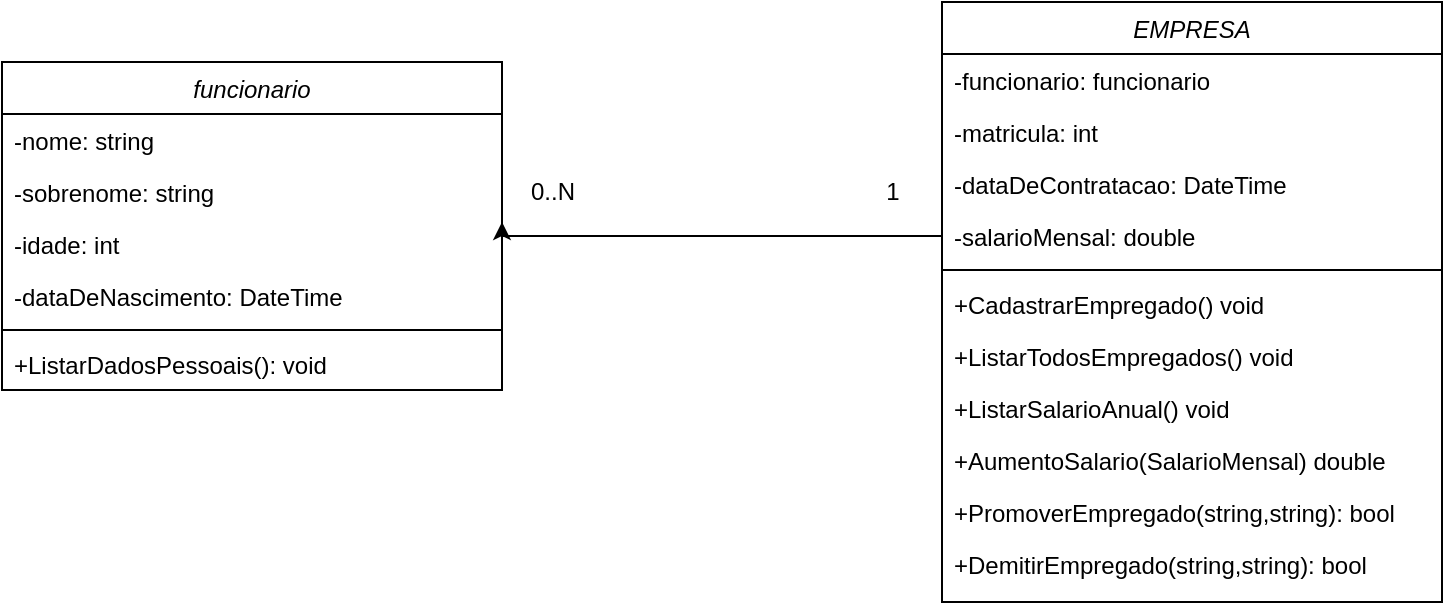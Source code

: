 <mxfile version="22.0.2" type="github">
  <diagram id="C5RBs43oDa-KdzZeNtuy" name="Page-1">
    <mxGraphModel dx="1050" dy="566" grid="1" gridSize="10" guides="1" tooltips="1" connect="1" arrows="1" fold="1" page="1" pageScale="1" pageWidth="827" pageHeight="1169" math="0" shadow="0">
      <root>
        <mxCell id="WIyWlLk6GJQsqaUBKTNV-0" />
        <mxCell id="WIyWlLk6GJQsqaUBKTNV-1" parent="WIyWlLk6GJQsqaUBKTNV-0" />
        <mxCell id="zkfFHV4jXpPFQw0GAbJ--0" value="funcionario" style="swimlane;fontStyle=2;align=center;verticalAlign=top;childLayout=stackLayout;horizontal=1;startSize=26;horizontalStack=0;resizeParent=1;resizeLast=0;collapsible=1;marginBottom=0;rounded=0;shadow=0;strokeWidth=1;" parent="WIyWlLk6GJQsqaUBKTNV-1" vertex="1">
          <mxGeometry x="60" y="100" width="250" height="164" as="geometry">
            <mxRectangle x="230" y="140" width="160" height="26" as="alternateBounds" />
          </mxGeometry>
        </mxCell>
        <mxCell id="zkfFHV4jXpPFQw0GAbJ--1" value="-nome: string" style="text;align=left;verticalAlign=top;spacingLeft=4;spacingRight=4;overflow=hidden;rotatable=0;points=[[0,0.5],[1,0.5]];portConstraint=eastwest;" parent="zkfFHV4jXpPFQw0GAbJ--0" vertex="1">
          <mxGeometry y="26" width="250" height="26" as="geometry" />
        </mxCell>
        <mxCell id="eSa_x4oPuLmLNxJjoFCR-0" value="-sobrenome: string" style="text;align=left;verticalAlign=top;spacingLeft=4;spacingRight=4;overflow=hidden;rotatable=0;points=[[0,0.5],[1,0.5]];portConstraint=eastwest;" vertex="1" parent="zkfFHV4jXpPFQw0GAbJ--0">
          <mxGeometry y="52" width="250" height="26" as="geometry" />
        </mxCell>
        <mxCell id="eSa_x4oPuLmLNxJjoFCR-1" value="-idade: int" style="text;align=left;verticalAlign=top;spacingLeft=4;spacingRight=4;overflow=hidden;rotatable=0;points=[[0,0.5],[1,0.5]];portConstraint=eastwest;rounded=0;shadow=0;html=0;" vertex="1" parent="zkfFHV4jXpPFQw0GAbJ--0">
          <mxGeometry y="78" width="250" height="26" as="geometry" />
        </mxCell>
        <mxCell id="eSa_x4oPuLmLNxJjoFCR-2" value="-dataDeNascimento: DateTime" style="text;align=left;verticalAlign=top;spacingLeft=4;spacingRight=4;overflow=hidden;rotatable=0;points=[[0,0.5],[1,0.5]];portConstraint=eastwest;rounded=0;shadow=0;html=0;" vertex="1" parent="zkfFHV4jXpPFQw0GAbJ--0">
          <mxGeometry y="104" width="250" height="26" as="geometry" />
        </mxCell>
        <mxCell id="zkfFHV4jXpPFQw0GAbJ--4" value="" style="line;html=1;strokeWidth=1;align=left;verticalAlign=middle;spacingTop=-1;spacingLeft=3;spacingRight=3;rotatable=0;labelPosition=right;points=[];portConstraint=eastwest;" parent="zkfFHV4jXpPFQw0GAbJ--0" vertex="1">
          <mxGeometry y="130" width="250" height="8" as="geometry" />
        </mxCell>
        <mxCell id="eSa_x4oPuLmLNxJjoFCR-6" value="+ListarDadosPessoais(): void" style="text;align=left;verticalAlign=top;spacingLeft=4;spacingRight=4;overflow=hidden;rotatable=0;points=[[0,0.5],[1,0.5]];portConstraint=eastwest;" vertex="1" parent="zkfFHV4jXpPFQw0GAbJ--0">
          <mxGeometry y="138" width="250" height="26" as="geometry" />
        </mxCell>
        <mxCell id="eSa_x4oPuLmLNxJjoFCR-9" value="EMPRESA" style="swimlane;fontStyle=2;align=center;verticalAlign=top;childLayout=stackLayout;horizontal=1;startSize=26;horizontalStack=0;resizeParent=1;resizeLast=0;collapsible=1;marginBottom=0;rounded=0;shadow=0;strokeWidth=1;" vertex="1" parent="WIyWlLk6GJQsqaUBKTNV-1">
          <mxGeometry x="530" y="70" width="250" height="300" as="geometry">
            <mxRectangle x="230" y="140" width="160" height="26" as="alternateBounds" />
          </mxGeometry>
        </mxCell>
        <mxCell id="eSa_x4oPuLmLNxJjoFCR-10" value="-funcionario: funcionario" style="text;align=left;verticalAlign=top;spacingLeft=4;spacingRight=4;overflow=hidden;rotatable=0;points=[[0,0.5],[1,0.5]];portConstraint=eastwest;" vertex="1" parent="eSa_x4oPuLmLNxJjoFCR-9">
          <mxGeometry y="26" width="250" height="26" as="geometry" />
        </mxCell>
        <mxCell id="eSa_x4oPuLmLNxJjoFCR-12" value="-matricula: int" style="text;align=left;verticalAlign=top;spacingLeft=4;spacingRight=4;overflow=hidden;rotatable=0;points=[[0,0.5],[1,0.5]];portConstraint=eastwest;rounded=0;shadow=0;html=0;" vertex="1" parent="eSa_x4oPuLmLNxJjoFCR-9">
          <mxGeometry y="52" width="250" height="26" as="geometry" />
        </mxCell>
        <mxCell id="eSa_x4oPuLmLNxJjoFCR-15" value="-dataDeContratacao: DateTime" style="text;align=left;verticalAlign=top;spacingLeft=4;spacingRight=4;overflow=hidden;rotatable=0;points=[[0,0.5],[1,0.5]];portConstraint=eastwest;rounded=0;shadow=0;html=0;" vertex="1" parent="eSa_x4oPuLmLNxJjoFCR-9">
          <mxGeometry y="78" width="250" height="26" as="geometry" />
        </mxCell>
        <mxCell id="eSa_x4oPuLmLNxJjoFCR-16" value="-salarioMensal: double" style="text;align=left;verticalAlign=top;spacingLeft=4;spacingRight=4;overflow=hidden;rotatable=0;points=[[0,0.5],[1,0.5]];portConstraint=eastwest;rounded=0;shadow=0;html=0;" vertex="1" parent="eSa_x4oPuLmLNxJjoFCR-9">
          <mxGeometry y="104" width="250" height="26" as="geometry" />
        </mxCell>
        <mxCell id="eSa_x4oPuLmLNxJjoFCR-17" value="" style="line;html=1;strokeWidth=1;align=left;verticalAlign=middle;spacingTop=-1;spacingLeft=3;spacingRight=3;rotatable=0;labelPosition=right;points=[];portConstraint=eastwest;" vertex="1" parent="eSa_x4oPuLmLNxJjoFCR-9">
          <mxGeometry y="130" width="250" height="8" as="geometry" />
        </mxCell>
        <mxCell id="eSa_x4oPuLmLNxJjoFCR-18" value="+CadastrarEmpregado() void" style="text;align=left;verticalAlign=top;spacingLeft=4;spacingRight=4;overflow=hidden;rotatable=0;points=[[0,0.5],[1,0.5]];portConstraint=eastwest;" vertex="1" parent="eSa_x4oPuLmLNxJjoFCR-9">
          <mxGeometry y="138" width="250" height="26" as="geometry" />
        </mxCell>
        <mxCell id="eSa_x4oPuLmLNxJjoFCR-19" value="+ListarTodosEmpregados() void" style="text;align=left;verticalAlign=top;spacingLeft=4;spacingRight=4;overflow=hidden;rotatable=0;points=[[0,0.5],[1,0.5]];portConstraint=eastwest;" vertex="1" parent="eSa_x4oPuLmLNxJjoFCR-9">
          <mxGeometry y="164" width="250" height="26" as="geometry" />
        </mxCell>
        <mxCell id="eSa_x4oPuLmLNxJjoFCR-20" value="+ListarSalarioAnual() void" style="text;align=left;verticalAlign=top;spacingLeft=4;spacingRight=4;overflow=hidden;rotatable=0;points=[[0,0.5],[1,0.5]];portConstraint=eastwest;" vertex="1" parent="eSa_x4oPuLmLNxJjoFCR-9">
          <mxGeometry y="190" width="250" height="26" as="geometry" />
        </mxCell>
        <mxCell id="eSa_x4oPuLmLNxJjoFCR-21" value="+AumentoSalario(SalarioMensal) double" style="text;align=left;verticalAlign=top;spacingLeft=4;spacingRight=4;overflow=hidden;rotatable=0;points=[[0,0.5],[1,0.5]];portConstraint=eastwest;" vertex="1" parent="eSa_x4oPuLmLNxJjoFCR-9">
          <mxGeometry y="216" width="250" height="26" as="geometry" />
        </mxCell>
        <mxCell id="eSa_x4oPuLmLNxJjoFCR-22" value="+PromoverEmpregado(string,string): bool" style="text;align=left;verticalAlign=top;spacingLeft=4;spacingRight=4;overflow=hidden;rotatable=0;points=[[0,0.5],[1,0.5]];portConstraint=eastwest;" vertex="1" parent="eSa_x4oPuLmLNxJjoFCR-9">
          <mxGeometry y="242" width="250" height="26" as="geometry" />
        </mxCell>
        <mxCell id="eSa_x4oPuLmLNxJjoFCR-23" value="+DemitirEmpregado(string,string): bool" style="text;align=left;verticalAlign=top;spacingLeft=4;spacingRight=4;overflow=hidden;rotatable=0;points=[[0,0.5],[1,0.5]];portConstraint=eastwest;" vertex="1" parent="eSa_x4oPuLmLNxJjoFCR-9">
          <mxGeometry y="268" width="250" height="26" as="geometry" />
        </mxCell>
        <mxCell id="eSa_x4oPuLmLNxJjoFCR-26" style="edgeStyle=orthogonalEdgeStyle;rounded=0;orthogonalLoop=1;jettySize=auto;html=1;exitX=0;exitY=0.5;exitDx=0;exitDy=0;entryX=1;entryY=0.5;entryDx=0;entryDy=0;strokeColor=none;endArrow=none;endFill=0;" edge="1" parent="WIyWlLk6GJQsqaUBKTNV-1" source="eSa_x4oPuLmLNxJjoFCR-16" target="eSa_x4oPuLmLNxJjoFCR-1">
          <mxGeometry relative="1" as="geometry" />
        </mxCell>
        <mxCell id="eSa_x4oPuLmLNxJjoFCR-27" style="edgeStyle=orthogonalEdgeStyle;rounded=0;orthogonalLoop=1;jettySize=auto;html=1;exitX=0;exitY=0.5;exitDx=0;exitDy=0;entryX=1;entryY=0.077;entryDx=0;entryDy=0;entryPerimeter=0;" edge="1" parent="WIyWlLk6GJQsqaUBKTNV-1" source="eSa_x4oPuLmLNxJjoFCR-16" target="eSa_x4oPuLmLNxJjoFCR-1">
          <mxGeometry relative="1" as="geometry">
            <Array as="points">
              <mxPoint x="310" y="187" />
            </Array>
          </mxGeometry>
        </mxCell>
        <mxCell id="eSa_x4oPuLmLNxJjoFCR-28" value="0..N" style="text;html=1;align=center;verticalAlign=middle;resizable=0;points=[];autosize=1;strokeColor=none;fillColor=none;" vertex="1" parent="WIyWlLk6GJQsqaUBKTNV-1">
          <mxGeometry x="310" y="150" width="50" height="30" as="geometry" />
        </mxCell>
        <mxCell id="eSa_x4oPuLmLNxJjoFCR-29" value="1" style="text;html=1;align=center;verticalAlign=middle;resizable=0;points=[];autosize=1;strokeColor=none;fillColor=none;" vertex="1" parent="WIyWlLk6GJQsqaUBKTNV-1">
          <mxGeometry x="490" y="150" width="30" height="30" as="geometry" />
        </mxCell>
      </root>
    </mxGraphModel>
  </diagram>
</mxfile>
